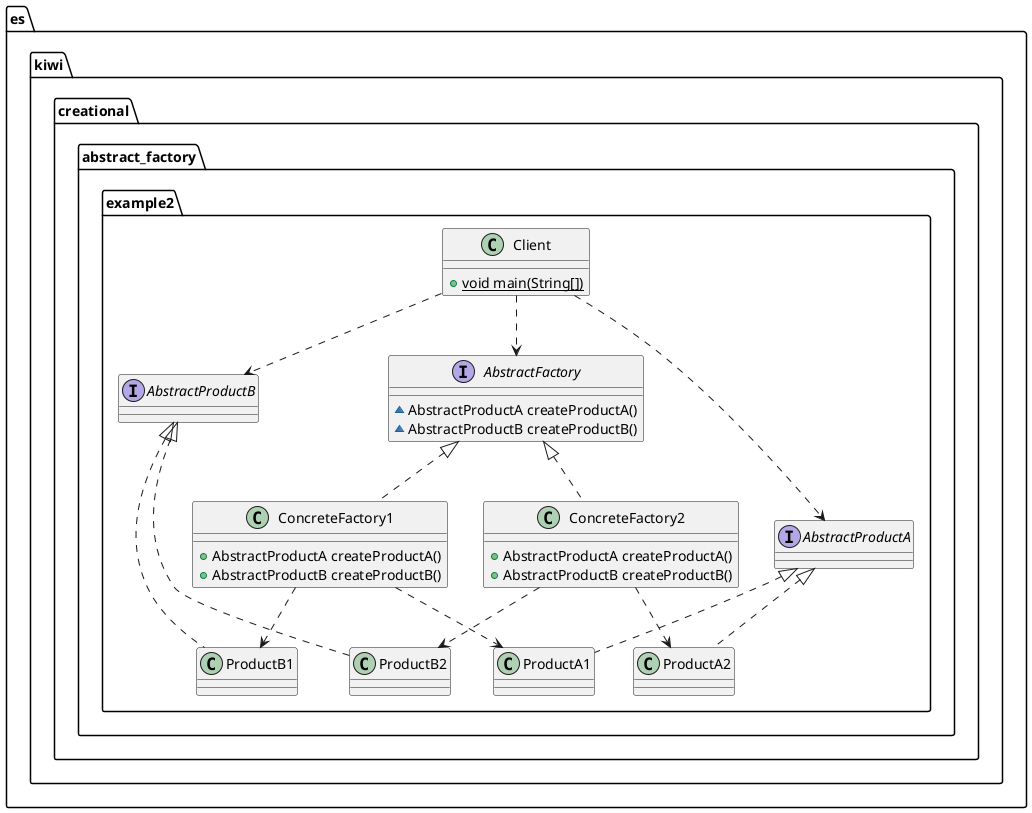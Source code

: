 @startuml
interface es.kiwi.creational.abstract_factory.example2.AbstractProductB {
}
class es.kiwi.creational.abstract_factory.example2.ProductA2 {
}
class es.kiwi.creational.abstract_factory.example2.ProductB1 {
}
class es.kiwi.creational.abstract_factory.example2.Client {
+ {static} void main(String[])
}
interface es.kiwi.creational.abstract_factory.example2.AbstractFactory {
~ AbstractProductA createProductA()
~ AbstractProductB createProductB()
}
class es.kiwi.creational.abstract_factory.example2.ConcreteFactory1 {
+ AbstractProductA createProductA()
+ AbstractProductB createProductB()
}
class es.kiwi.creational.abstract_factory.example2.ProductA1 {
}
class es.kiwi.creational.abstract_factory.example2.ConcreteFactory2 {
+ AbstractProductA createProductA()
+ AbstractProductB createProductB()
}
interface es.kiwi.creational.abstract_factory.example2.AbstractProductA {
}
class es.kiwi.creational.abstract_factory.example2.ProductB2 {
}


es.kiwi.creational.abstract_factory.example2.AbstractProductA <|.. es.kiwi.creational.abstract_factory.example2.ProductA2
es.kiwi.creational.abstract_factory.example2.AbstractProductB <|.. es.kiwi.creational.abstract_factory.example2.ProductB1
es.kiwi.creational.abstract_factory.example2.AbstractFactory <|.. es.kiwi.creational.abstract_factory.example2.ConcreteFactory1
es.kiwi.creational.abstract_factory.example2.AbstractProductA <|.. es.kiwi.creational.abstract_factory.example2.ProductA1
es.kiwi.creational.abstract_factory.example2.AbstractFactory <|.. es.kiwi.creational.abstract_factory.example2.ConcreteFactory2
es.kiwi.creational.abstract_factory.example2.AbstractProductB <|.. es.kiwi.creational.abstract_factory.example2.ProductB2
es.kiwi.creational.abstract_factory.example2.Client ..> es.kiwi.creational.abstract_factory.example2.AbstractFactory
es.kiwi.creational.abstract_factory.example2.Client ..> es.kiwi.creational.abstract_factory.example2.AbstractProductA
es.kiwi.creational.abstract_factory.example2.Client ..> es.kiwi.creational.abstract_factory.example2.AbstractProductB
es.kiwi.creational.abstract_factory.example2.ConcreteFactory1 .down.> es.kiwi.creational.abstract_factory.example2.ProductA1
es.kiwi.creational.abstract_factory.example2.ConcreteFactory1 .down.> es.kiwi.creational.abstract_factory.example2.ProductB1
es.kiwi.creational.abstract_factory.example2.ConcreteFactory2 .down.> es.kiwi.creational.abstract_factory.example2.ProductA2
es.kiwi.creational.abstract_factory.example2.ConcreteFactory2 .down.> es.kiwi.creational.abstract_factory.example2.ProductB2
@enduml